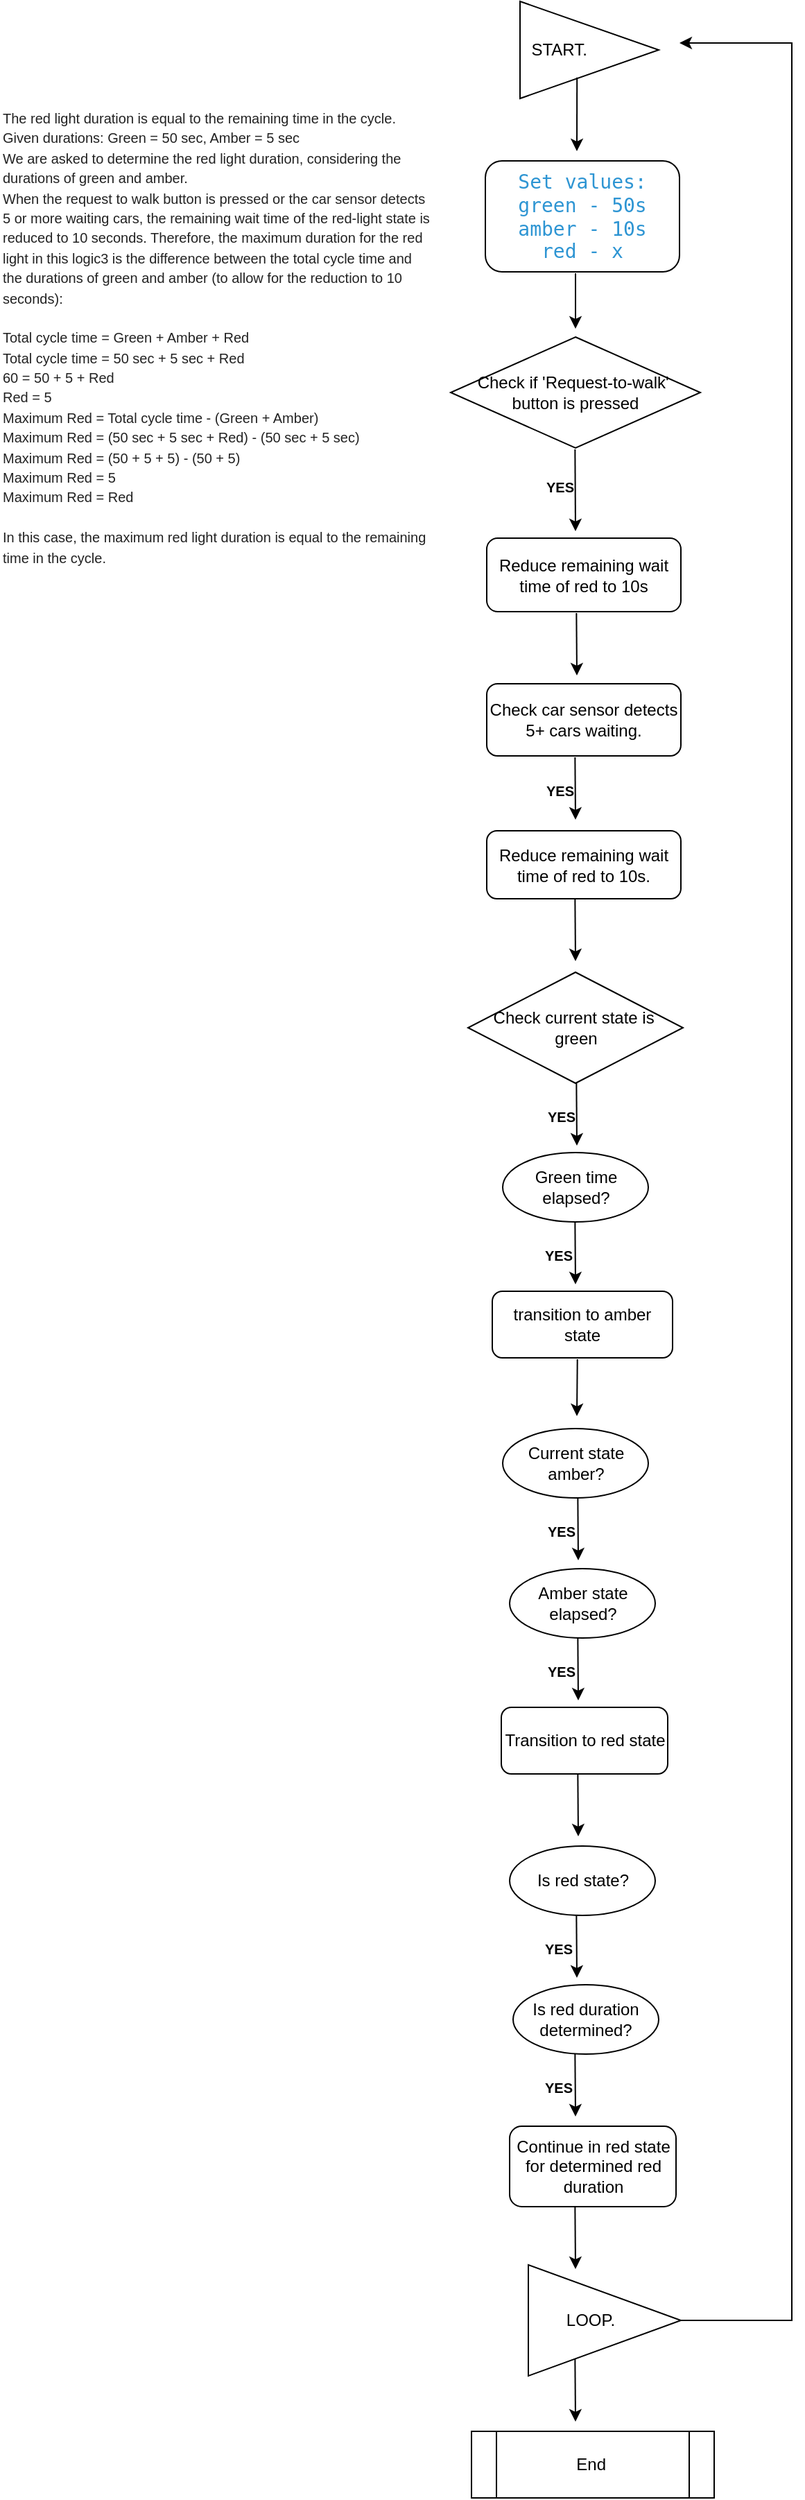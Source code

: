 <mxfile version="21.2.8" type="device">
  <diagram name="Page-1" id="wI5Tsmms4aTkwTs8upVy">
    <mxGraphModel dx="1061" dy="744" grid="1" gridSize="10" guides="1" tooltips="1" connect="1" arrows="1" fold="1" page="1" pageScale="1" pageWidth="827" pageHeight="1900" math="0" shadow="0">
      <root>
        <mxCell id="0" />
        <mxCell id="1" parent="0" />
        <mxCell id="Mur95mty8Bg2gndT3K6Y-2" value="&lt;span style=&quot;border: 0px solid rgb(217, 217, 227); box-sizing: border-box; --tw-border-spacing-x: 0; --tw-border-spacing-y: 0; --tw-translate-x: 0; --tw-translate-y: 0; --tw-rotate: 0; --tw-skew-x: 0; --tw-skew-y: 0; --tw-scale-x: 1; --tw-scale-y: 1; --tw-pan-x: ; --tw-pan-y: ; --tw-pinch-zoom: ; --tw-scroll-snap-strictness: proximity; --tw-gradient-from-position: ; --tw-gradient-via-position: ; --tw-gradient-to-position: ; --tw-ordinal: ; --tw-slashed-zero: ; --tw-numeric-figure: ; --tw-numeric-spacing: ; --tw-numeric-fraction: ; --tw-ring-inset: ; --tw-ring-offset-width: 0px; --tw-ring-offset-color: #fff; --tw-ring-color: rgba(69,89,164,0.5); --tw-ring-offset-shadow: 0 0 transparent; --tw-ring-shadow: 0 0 transparent; --tw-shadow: 0 0 transparent; --tw-shadow-colored: 0 0 transparent; --tw-blur: ; --tw-brightness: ; --tw-contrast: ; --tw-grayscale: ; --tw-hue-rotate: ; --tw-invert: ; --tw-saturate: ; --tw-sepia: ; --tw-drop-shadow: ; --tw-backdrop-blur: ; --tw-backdrop-brightness: ; --tw-backdrop-contrast: ; --tw-backdrop-grayscale: ; --tw-backdrop-hue-rotate: ; --tw-backdrop-invert: ; --tw-backdrop-opacity: ; --tw-backdrop-saturate: ; --tw-backdrop-sepia: ; color: rgb(46, 149, 211); font-family: &amp;quot;Söhne Mono&amp;quot;, Monaco, &amp;quot;Andale Mono&amp;quot;, &amp;quot;Ubuntu Mono&amp;quot;, monospace; font-size: 14px; font-style: normal; font-variant-caps: normal; font-weight: 400; letter-spacing: normal; text-align: left; text-indent: 0px; text-transform: none; word-spacing: 0px; -webkit-text-stroke-width: 0px; text-decoration: none;&quot; class=&quot;hljs-keyword&quot;&gt;Set values:&lt;br&gt;green - 50s&lt;br&gt;amber - 10s&lt;br&gt;red - x&lt;br&gt;&lt;/span&gt;" style="rounded=1;whiteSpace=wrap;html=1;" parent="1" vertex="1">
          <mxGeometry x="370" y="125" width="140" height="80" as="geometry" />
        </mxCell>
        <mxCell id="Mur95mty8Bg2gndT3K6Y-5" value="Reduce remaining wait time of red to 10s" style="rounded=1;whiteSpace=wrap;html=1;" parent="1" vertex="1">
          <mxGeometry x="371" y="397" width="140" height="53" as="geometry" />
        </mxCell>
        <mxCell id="Mur95mty8Bg2gndT3K6Y-6" value="Check car sensor detects 5+ cars waiting." style="rounded=1;whiteSpace=wrap;html=1;" parent="1" vertex="1">
          <mxGeometry x="371" y="502" width="140" height="52" as="geometry" />
        </mxCell>
        <mxCell id="Mur95mty8Bg2gndT3K6Y-7" value="Reduce remaining wait time of red to 10s." style="rounded=1;whiteSpace=wrap;html=1;" parent="1" vertex="1">
          <mxGeometry x="371" y="608" width="140" height="49" as="geometry" />
        </mxCell>
        <mxCell id="Mur95mty8Bg2gndT3K6Y-8" value="Check if &#39;Request-to-walk&#39;&amp;nbsp; &lt;br&gt;button is pressed" style="rhombus;whiteSpace=wrap;html=1;" parent="1" vertex="1">
          <mxGeometry x="345" y="252" width="180" height="80" as="geometry" />
        </mxCell>
        <mxCell id="Mur95mty8Bg2gndT3K6Y-9" value="Check current state is&amp;nbsp;&lt;br&gt;green" style="rhombus;whiteSpace=wrap;html=1;" parent="1" vertex="1">
          <mxGeometry x="357.5" y="710" width="155" height="80" as="geometry" />
        </mxCell>
        <mxCell id="Mur95mty8Bg2gndT3K6Y-10" value="&lt;div style=&quot;box-sizing: inherit; text-align: start; caret-color: rgb(34, 34, 34); color: rgb(34, 34, 34); font-family: &amp;quot;Aspira Webfont&amp;quot;, Helvetica, Arial, sans-serif; font-style: normal; font-variant-caps: normal; font-weight: 400; letter-spacing: normal; text-indent: 0px; text-transform: none; word-spacing: 0px; -webkit-text-stroke-width: 0px; text-decoration: none;&quot; class=&quot;sc-1aslxm9-2 egzodd&quot;&gt;&lt;font style=&quot;font-size: 10px;&quot;&gt;The red light duration is equal to the remaining time in the cycle.&lt;br&gt;Given durations: Green = 50 sec, Amber = 5 sec&lt;br&gt;We are asked to determine the red light duration, considering the durations of green and amber.&lt;/font&gt;&lt;/div&gt;&lt;div style=&quot;box-sizing: inherit; text-align: start; caret-color: rgb(34, 34, 34); color: rgb(34, 34, 34); font-family: &amp;quot;Aspira Webfont&amp;quot;, Helvetica, Arial, sans-serif; font-style: normal; font-variant-caps: normal; font-weight: 400; letter-spacing: normal; text-indent: 0px; text-transform: none; word-spacing: 0px; -webkit-text-stroke-width: 0px; text-decoration: none;&quot; class=&quot;sc-1aslxm9-2 egzodd&quot;&gt;&lt;font style=&quot;font-size: 10px;&quot;&gt;When the request to walk button is pressed or the car sensor detects 5 or more waiting cars, the remaining wait time of the red-light state is reduced to 10 seconds. Therefore, the maximum duration for the red light in this logic3 is the difference between the total cycle time and the durations of green and amber (to allow for the reduction to 10 seconds):&lt;/font&gt;&lt;/div&gt;&lt;div style=&quot;box-sizing: inherit; text-align: start; caret-color: rgb(34, 34, 34); color: rgb(34, 34, 34); font-family: &amp;quot;Aspira Webfont&amp;quot;, Helvetica, Arial, sans-serif; font-style: normal; font-variant-caps: normal; font-weight: 400; letter-spacing: normal; text-indent: 0px; text-transform: none; word-spacing: 0px; -webkit-text-stroke-width: 0px; text-decoration: none;&quot; class=&quot;sc-1aslxm9-2 egzodd&quot;&gt;&lt;font style=&quot;font-size: 10px;&quot;&gt;&lt;br&gt;Total cycle time = Green + Amber + Red&lt;br&gt;Total cycle time = 50 sec + 5 sec + Red&lt;/font&gt;&lt;/div&gt;&lt;div style=&quot;box-sizing: inherit; text-align: start; caret-color: rgb(34, 34, 34); color: rgb(34, 34, 34); font-family: &amp;quot;Aspira Webfont&amp;quot;, Helvetica, Arial, sans-serif; font-style: normal; font-variant-caps: normal; font-weight: 400; letter-spacing: normal; text-indent: 0px; text-transform: none; word-spacing: 0px; -webkit-text-stroke-width: 0px; text-decoration: none;&quot; class=&quot;sc-1aslxm9-2 egzodd&quot;&gt;&lt;span style=&quot;font-size: 10px;&quot;&gt;60 = 50 + 5 + Red&lt;/span&gt;&lt;/div&gt;&lt;div style=&quot;box-sizing: inherit; text-align: start; caret-color: rgb(34, 34, 34); color: rgb(34, 34, 34); font-family: &amp;quot;Aspira Webfont&amp;quot;, Helvetica, Arial, sans-serif; font-style: normal; font-variant-caps: normal; font-weight: 400; letter-spacing: normal; text-indent: 0px; text-transform: none; word-spacing: 0px; -webkit-text-stroke-width: 0px; text-decoration: none;&quot; class=&quot;sc-1aslxm9-2 egzodd&quot;&gt;&lt;span style=&quot;font-size: 10px;&quot;&gt;Red = 5&lt;/span&gt;&lt;/div&gt;&lt;div style=&quot;box-sizing: inherit; text-align: start; caret-color: rgb(34, 34, 34); color: rgb(34, 34, 34); font-family: &amp;quot;Aspira Webfont&amp;quot;, Helvetica, Arial, sans-serif; font-style: normal; font-variant-caps: normal; font-weight: 400; letter-spacing: normal; text-indent: 0px; text-transform: none; word-spacing: 0px; -webkit-text-stroke-width: 0px; text-decoration: none;&quot; class=&quot;sc-1aslxm9-2 egzodd&quot;&gt;&lt;font style=&quot;font-size: 10px;&quot;&gt;Maximum Red = Total cycle time - (Green + Amber)&lt;br&gt;Maximum Red = (50 sec + 5 sec + Red) - (50 sec + 5 sec)&lt;/font&gt;&lt;/div&gt;&lt;div style=&quot;box-sizing: inherit; text-align: start; caret-color: rgb(34, 34, 34); color: rgb(34, 34, 34); font-family: &amp;quot;Aspira Webfont&amp;quot;, Helvetica, Arial, sans-serif; font-style: normal; font-variant-caps: normal; font-weight: 400; letter-spacing: normal; text-indent: 0px; text-transform: none; word-spacing: 0px; -webkit-text-stroke-width: 0px; text-decoration: none;&quot; class=&quot;sc-1aslxm9-2 egzodd&quot;&gt;&lt;font style=&quot;font-size: 10px;&quot;&gt;Maximum Red = (50 + 5 + 5) - (50 + 5)&lt;/font&gt;&lt;/div&gt;&lt;div style=&quot;box-sizing: inherit; text-align: start; caret-color: rgb(34, 34, 34); color: rgb(34, 34, 34); font-family: &amp;quot;Aspira Webfont&amp;quot;, Helvetica, Arial, sans-serif; font-style: normal; font-variant-caps: normal; font-weight: 400; letter-spacing: normal; text-indent: 0px; text-transform: none; word-spacing: 0px; -webkit-text-stroke-width: 0px; text-decoration: none;&quot; class=&quot;sc-1aslxm9-2 egzodd&quot;&gt;&lt;font style=&quot;font-size: 10px;&quot;&gt;Maximum Red = 5&lt;br&gt;Maximum Red = Red&lt;/font&gt;&lt;/div&gt;&lt;div style=&quot;box-sizing: inherit; text-align: start; caret-color: rgb(34, 34, 34); color: rgb(34, 34, 34); font-family: &amp;quot;Aspira Webfont&amp;quot;, Helvetica, Arial, sans-serif; font-style: normal; font-variant-caps: normal; font-weight: 400; letter-spacing: normal; text-indent: 0px; text-transform: none; word-spacing: 0px; -webkit-text-stroke-width: 0px; text-decoration: none;&quot; class=&quot;sc-1aslxm9-2 egzodd&quot;&gt;&lt;font style=&quot;font-size: 10px;&quot;&gt;&lt;br style=&quot;box-sizing: inherit;&quot; class=&quot;sc-1aslxm9-1 iKDQuW&quot;&gt;&lt;/font&gt;&lt;/div&gt;&lt;div style=&quot;box-sizing: inherit; text-align: start; caret-color: rgb(34, 34, 34); color: rgb(34, 34, 34); font-family: &amp;quot;Aspira Webfont&amp;quot;, Helvetica, Arial, sans-serif; font-style: normal; font-variant-caps: normal; font-weight: 400; letter-spacing: normal; text-indent: 0px; text-transform: none; word-spacing: 0px; -webkit-text-stroke-width: 0px; text-decoration: none;&quot; class=&quot;sc-1aslxm9-2 egzodd&quot;&gt;&lt;font style=&quot;font-size: 10px;&quot;&gt;In this case, the maximum red light duration is equal to the remaining time in the cycle.&amp;nbsp;&lt;/font&gt;&lt;/div&gt;" style="text;whiteSpace=wrap;html=1;" parent="1" vertex="1">
          <mxGeometry x="20" y="80" width="310" height="340" as="geometry" />
        </mxCell>
        <mxCell id="hedq3-TFcKwDfqbu5vDN-2" value="transition to amber state" style="rounded=1;whiteSpace=wrap;html=1;" vertex="1" parent="1">
          <mxGeometry x="375" y="940" width="130" height="48" as="geometry" />
        </mxCell>
        <mxCell id="hedq3-TFcKwDfqbu5vDN-5" value="Transition to red state" style="rounded=1;whiteSpace=wrap;html=1;" vertex="1" parent="1">
          <mxGeometry x="381.5" y="1240" width="120" height="48" as="geometry" />
        </mxCell>
        <mxCell id="hedq3-TFcKwDfqbu5vDN-8" value="Continue in red state for determined red duration" style="rounded=1;whiteSpace=wrap;html=1;" vertex="1" parent="1">
          <mxGeometry x="387.5" y="1542" width="120" height="58" as="geometry" />
        </mxCell>
        <mxCell id="hedq3-TFcKwDfqbu5vDN-11" value="End&amp;nbsp;" style="shape=process;whiteSpace=wrap;html=1;backgroundOutline=1;" vertex="1" parent="1">
          <mxGeometry x="360" y="1762" width="175" height="48" as="geometry" />
        </mxCell>
        <mxCell id="hedq3-TFcKwDfqbu5vDN-52" style="edgeStyle=orthogonalEdgeStyle;rounded=0;orthogonalLoop=1;jettySize=auto;html=1;" edge="1" parent="1" source="hedq3-TFcKwDfqbu5vDN-12">
          <mxGeometry relative="1" as="geometry">
            <mxPoint x="510" y="40" as="targetPoint" />
            <Array as="points">
              <mxPoint x="591" y="1682" />
              <mxPoint x="591" y="40" />
            </Array>
          </mxGeometry>
        </mxCell>
        <mxCell id="hedq3-TFcKwDfqbu5vDN-12" value="LOOP.&amp;nbsp; &amp;nbsp; &amp;nbsp;&amp;nbsp;" style="triangle;whiteSpace=wrap;html=1;" vertex="1" parent="1">
          <mxGeometry x="401" y="1642" width="110" height="80" as="geometry" />
        </mxCell>
        <mxCell id="hedq3-TFcKwDfqbu5vDN-13" value="START.&amp;nbsp; &amp;nbsp; &amp;nbsp; &amp;nbsp; &amp;nbsp; &amp;nbsp; &amp;nbsp;" style="triangle;whiteSpace=wrap;html=1;" vertex="1" parent="1">
          <mxGeometry x="395" y="10" width="100" height="70" as="geometry" />
        </mxCell>
        <mxCell id="hedq3-TFcKwDfqbu5vDN-14" value="" style="endArrow=classic;html=1;rounded=0;exitX=0.411;exitY=0.836;exitDx=0;exitDy=0;exitPerimeter=0;" edge="1" parent="1">
          <mxGeometry width="50" height="50" relative="1" as="geometry">
            <mxPoint x="436.1" y="64.88" as="sourcePoint" />
            <mxPoint x="436" y="118" as="targetPoint" />
          </mxGeometry>
        </mxCell>
        <mxCell id="hedq3-TFcKwDfqbu5vDN-15" value="" style="endArrow=classic;html=1;rounded=0;" edge="1" parent="1">
          <mxGeometry width="50" height="50" relative="1" as="geometry">
            <mxPoint x="435" y="206" as="sourcePoint" />
            <mxPoint x="435" y="246" as="targetPoint" />
          </mxGeometry>
        </mxCell>
        <mxCell id="hedq3-TFcKwDfqbu5vDN-16" value="" style="endArrow=classic;html=1;rounded=0;" edge="1" parent="1">
          <mxGeometry width="50" height="50" relative="1" as="geometry">
            <mxPoint x="434.67" y="333" as="sourcePoint" />
            <mxPoint x="435" y="392" as="targetPoint" />
          </mxGeometry>
        </mxCell>
        <mxCell id="hedq3-TFcKwDfqbu5vDN-17" value="&lt;h1&gt;&lt;font style=&quot;font-size: 10px;&quot;&gt;YES&lt;/font&gt;&lt;/h1&gt;" style="text;html=1;strokeColor=none;fillColor=none;spacing=5;spacingTop=-20;whiteSpace=wrap;overflow=hidden;rounded=0;" vertex="1" parent="1">
          <mxGeometry x="409" y="336" width="40" height="30" as="geometry" />
        </mxCell>
        <mxCell id="hedq3-TFcKwDfqbu5vDN-19" value="" style="endArrow=classic;html=1;rounded=0;" edge="1" parent="1">
          <mxGeometry width="50" height="50" relative="1" as="geometry">
            <mxPoint x="435.67" y="451" as="sourcePoint" />
            <mxPoint x="436" y="496" as="targetPoint" />
          </mxGeometry>
        </mxCell>
        <mxCell id="hedq3-TFcKwDfqbu5vDN-20" value="&lt;h1&gt;&lt;font style=&quot;font-size: 10px;&quot;&gt;YES&lt;/font&gt;&lt;/h1&gt;" style="text;html=1;strokeColor=none;fillColor=none;spacing=5;spacingTop=-20;whiteSpace=wrap;overflow=hidden;rounded=0;" vertex="1" parent="1">
          <mxGeometry x="409" y="555" width="40" height="30" as="geometry" />
        </mxCell>
        <mxCell id="hedq3-TFcKwDfqbu5vDN-21" value="" style="endArrow=classic;html=1;rounded=0;" edge="1" parent="1">
          <mxGeometry width="50" height="50" relative="1" as="geometry">
            <mxPoint x="434.67" y="555" as="sourcePoint" />
            <mxPoint x="435" y="600" as="targetPoint" />
          </mxGeometry>
        </mxCell>
        <mxCell id="hedq3-TFcKwDfqbu5vDN-22" value="" style="endArrow=classic;html=1;rounded=0;" edge="1" parent="1">
          <mxGeometry width="50" height="50" relative="1" as="geometry">
            <mxPoint x="434.67" y="657" as="sourcePoint" />
            <mxPoint x="435" y="702" as="targetPoint" />
          </mxGeometry>
        </mxCell>
        <mxCell id="hedq3-TFcKwDfqbu5vDN-23" value="&lt;h1&gt;&lt;font style=&quot;font-size: 10px;&quot;&gt;YES&lt;/font&gt;&lt;/h1&gt;" style="text;html=1;strokeColor=none;fillColor=none;spacing=5;spacingTop=-20;whiteSpace=wrap;overflow=hidden;rounded=0;" vertex="1" parent="1">
          <mxGeometry x="410" y="790" width="40" height="30" as="geometry" />
        </mxCell>
        <mxCell id="hedq3-TFcKwDfqbu5vDN-24" value="" style="endArrow=classic;html=1;rounded=0;" edge="1" parent="1">
          <mxGeometry width="50" height="50" relative="1" as="geometry">
            <mxPoint x="435.67" y="790" as="sourcePoint" />
            <mxPoint x="436" y="835" as="targetPoint" />
          </mxGeometry>
        </mxCell>
        <mxCell id="hedq3-TFcKwDfqbu5vDN-25" value="&lt;h1&gt;&lt;font style=&quot;font-size: 10px;&quot;&gt;YES&lt;/font&gt;&lt;/h1&gt;" style="text;html=1;strokeColor=none;fillColor=none;spacing=5;spacingTop=-20;whiteSpace=wrap;overflow=hidden;rounded=0;" vertex="1" parent="1">
          <mxGeometry x="408" y="890" width="40" height="30" as="geometry" />
        </mxCell>
        <mxCell id="hedq3-TFcKwDfqbu5vDN-26" value="" style="endArrow=classic;html=1;rounded=0;" edge="1" parent="1">
          <mxGeometry width="50" height="50" relative="1" as="geometry">
            <mxPoint x="434.67" y="890" as="sourcePoint" />
            <mxPoint x="435" y="935" as="targetPoint" />
          </mxGeometry>
        </mxCell>
        <mxCell id="hedq3-TFcKwDfqbu5vDN-30" value="" style="endArrow=classic;html=1;rounded=0;exitX=0.472;exitY=1.021;exitDx=0;exitDy=0;exitPerimeter=0;" edge="1" parent="1" source="hedq3-TFcKwDfqbu5vDN-2">
          <mxGeometry width="50" height="50" relative="1" as="geometry">
            <mxPoint x="380" y="1070" as="sourcePoint" />
            <mxPoint x="436" y="1030" as="targetPoint" />
          </mxGeometry>
        </mxCell>
        <mxCell id="hedq3-TFcKwDfqbu5vDN-33" value="&lt;h1&gt;&lt;font style=&quot;font-size: 10px;&quot;&gt;YES&lt;/font&gt;&lt;/h1&gt;" style="text;html=1;strokeColor=none;fillColor=none;spacing=5;spacingTop=-20;whiteSpace=wrap;overflow=hidden;rounded=0;" vertex="1" parent="1">
          <mxGeometry x="410" y="1089" width="40" height="30" as="geometry" />
        </mxCell>
        <mxCell id="hedq3-TFcKwDfqbu5vDN-34" value="" style="endArrow=classic;html=1;rounded=0;" edge="1" parent="1">
          <mxGeometry width="50" height="50" relative="1" as="geometry">
            <mxPoint x="436.67" y="1089" as="sourcePoint" />
            <mxPoint x="437" y="1134" as="targetPoint" />
          </mxGeometry>
        </mxCell>
        <mxCell id="hedq3-TFcKwDfqbu5vDN-35" value="&lt;h1&gt;&lt;font style=&quot;font-size: 10px;&quot;&gt;YES&lt;/font&gt;&lt;/h1&gt;" style="text;html=1;strokeColor=none;fillColor=none;spacing=5;spacingTop=-20;whiteSpace=wrap;overflow=hidden;rounded=0;" vertex="1" parent="1">
          <mxGeometry x="410" y="1190" width="40" height="30" as="geometry" />
        </mxCell>
        <mxCell id="hedq3-TFcKwDfqbu5vDN-36" value="" style="endArrow=classic;html=1;rounded=0;" edge="1" parent="1">
          <mxGeometry width="50" height="50" relative="1" as="geometry">
            <mxPoint x="436.67" y="1190" as="sourcePoint" />
            <mxPoint x="437" y="1235" as="targetPoint" />
          </mxGeometry>
        </mxCell>
        <mxCell id="hedq3-TFcKwDfqbu5vDN-38" value="" style="endArrow=classic;html=1;rounded=0;" edge="1" parent="1">
          <mxGeometry width="50" height="50" relative="1" as="geometry">
            <mxPoint x="436.67" y="1288" as="sourcePoint" />
            <mxPoint x="437" y="1333" as="targetPoint" />
          </mxGeometry>
        </mxCell>
        <mxCell id="hedq3-TFcKwDfqbu5vDN-40" value="Is red state?" style="ellipse;whiteSpace=wrap;html=1;" vertex="1" parent="1">
          <mxGeometry x="387.5" y="1340" width="105" height="50" as="geometry" />
        </mxCell>
        <mxCell id="hedq3-TFcKwDfqbu5vDN-42" value="" style="endArrow=classic;html=1;rounded=0;" edge="1" parent="1">
          <mxGeometry width="50" height="50" relative="1" as="geometry">
            <mxPoint x="435.67" y="1390" as="sourcePoint" />
            <mxPoint x="436" y="1435" as="targetPoint" />
          </mxGeometry>
        </mxCell>
        <mxCell id="hedq3-TFcKwDfqbu5vDN-45" value="Is red duration determined?" style="ellipse;whiteSpace=wrap;html=1;" vertex="1" parent="1">
          <mxGeometry x="390" y="1440" width="105" height="50" as="geometry" />
        </mxCell>
        <mxCell id="hedq3-TFcKwDfqbu5vDN-46" value="&lt;h1&gt;&lt;font style=&quot;font-size: 10px;&quot;&gt;YES&lt;/font&gt;&lt;/h1&gt;" style="text;html=1;strokeColor=none;fillColor=none;spacing=5;spacingTop=-20;whiteSpace=wrap;overflow=hidden;rounded=0;" vertex="1" parent="1">
          <mxGeometry x="408" y="1390" width="40" height="30" as="geometry" />
        </mxCell>
        <mxCell id="hedq3-TFcKwDfqbu5vDN-47" value="" style="endArrow=classic;html=1;rounded=0;" edge="1" parent="1">
          <mxGeometry width="50" height="50" relative="1" as="geometry">
            <mxPoint x="434.67" y="1490" as="sourcePoint" />
            <mxPoint x="435" y="1535" as="targetPoint" />
          </mxGeometry>
        </mxCell>
        <mxCell id="hedq3-TFcKwDfqbu5vDN-48" value="&lt;h1&gt;&lt;font style=&quot;font-size: 10px;&quot;&gt;YES&lt;/font&gt;&lt;/h1&gt;" style="text;html=1;strokeColor=none;fillColor=none;spacing=5;spacingTop=-20;whiteSpace=wrap;overflow=hidden;rounded=0;" vertex="1" parent="1">
          <mxGeometry x="408" y="1490" width="40" height="30" as="geometry" />
        </mxCell>
        <mxCell id="hedq3-TFcKwDfqbu5vDN-50" value="" style="endArrow=classic;html=1;rounded=0;" edge="1" parent="1">
          <mxGeometry width="50" height="50" relative="1" as="geometry">
            <mxPoint x="434.67" y="1600" as="sourcePoint" />
            <mxPoint x="435" y="1645" as="targetPoint" />
          </mxGeometry>
        </mxCell>
        <mxCell id="hedq3-TFcKwDfqbu5vDN-51" value="" style="endArrow=classic;html=1;rounded=0;" edge="1" parent="1">
          <mxGeometry width="50" height="50" relative="1" as="geometry">
            <mxPoint x="434.67" y="1710" as="sourcePoint" />
            <mxPoint x="435" y="1755" as="targetPoint" />
          </mxGeometry>
        </mxCell>
        <mxCell id="hedq3-TFcKwDfqbu5vDN-55" value="Amber state elapsed?" style="ellipse;whiteSpace=wrap;html=1;" vertex="1" parent="1">
          <mxGeometry x="387.5" y="1140" width="105" height="50" as="geometry" />
        </mxCell>
        <mxCell id="hedq3-TFcKwDfqbu5vDN-56" value="Current state amber?" style="ellipse;whiteSpace=wrap;html=1;" vertex="1" parent="1">
          <mxGeometry x="382.5" y="1039" width="105" height="50" as="geometry" />
        </mxCell>
        <mxCell id="hedq3-TFcKwDfqbu5vDN-57" value="Green time elapsed?" style="ellipse;whiteSpace=wrap;html=1;" vertex="1" parent="1">
          <mxGeometry x="382.5" y="840" width="105" height="50" as="geometry" />
        </mxCell>
      </root>
    </mxGraphModel>
  </diagram>
</mxfile>

